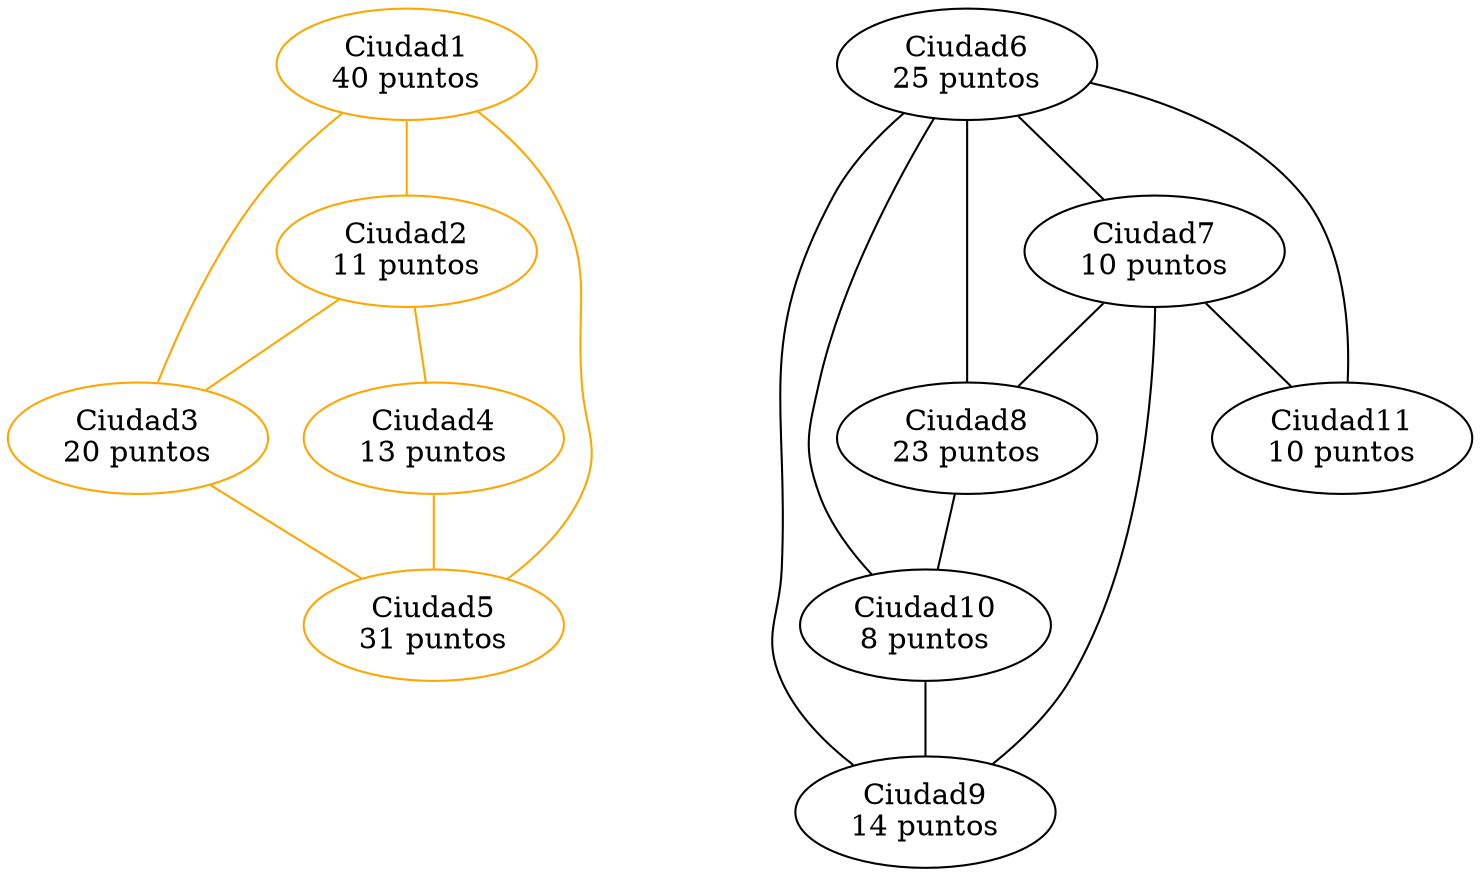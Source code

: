 strict graph G {
  1 [ color="orange" label="Ciudad1
40 puntos" ];
  2 [ color="orange" label="Ciudad2
11 puntos" ];
  3 [ color="orange" label="Ciudad3
20 puntos" ];
  4 [ color="orange" label="Ciudad4
13 puntos" ];
  5 [ color="orange" label="Ciudad5
31 puntos" ];
  6 [ color="black" label="Ciudad6
25 puntos" ];
  7 [ color="black" label="Ciudad7
10 puntos" ];
  8 [ color="black" label="Ciudad8
23 puntos" ];
  9 [ color="black" label="Ciudad9
14 puntos" ];
  10 [ color="black" label="Ciudad10
8 puntos" ];
  11 [ color="black" label="Ciudad11
10 puntos" ];
  1 -- 2 [ color="orange" ];
  2 -- 3 [ color="orange" ];
  3 -- 5 [ color="orange" ];
  2 -- 4 [ color="orange" ];
  4 -- 5 [ color="orange" ];
  1 -- 3 [ color="orange" ];
  5 -- 1 [ color="orange" ];
  6 -- 8 [ color="black" ];
  9 -- 6 [ color="black" ];
  8 -- 10 [ color="black" ];
  10 -- 9 [ color="black" ];
  6 -- 10 [ color="black" ];
  6 -- 7 [ color="black" ];
  7 -- 9 [ color="black" ];
  7 -- 11 [ color="black" ];
  11 -- 6 [ color="black" ];
  7 -- 8 [ color="black" ];
}
